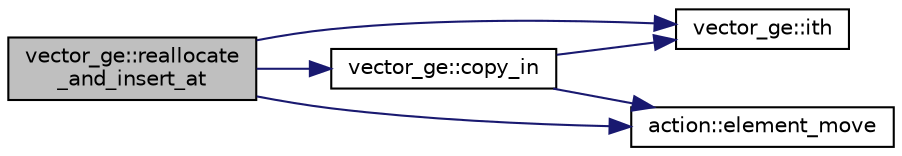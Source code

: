 digraph "vector_ge::reallocate_and_insert_at"
{
  edge [fontname="Helvetica",fontsize="10",labelfontname="Helvetica",labelfontsize="10"];
  node [fontname="Helvetica",fontsize="10",shape=record];
  rankdir="LR";
  Node3714 [label="vector_ge::reallocate\l_and_insert_at",height=0.2,width=0.4,color="black", fillcolor="grey75", style="filled", fontcolor="black"];
  Node3714 -> Node3715 [color="midnightblue",fontsize="10",style="solid",fontname="Helvetica"];
  Node3715 [label="vector_ge::ith",height=0.2,width=0.4,color="black", fillcolor="white", style="filled",URL="$d4/d6e/classvector__ge.html#a1ff002e8b746a9beb119d57dcd4a15ff"];
  Node3714 -> Node3716 [color="midnightblue",fontsize="10",style="solid",fontname="Helvetica"];
  Node3716 [label="action::element_move",height=0.2,width=0.4,color="black", fillcolor="white", style="filled",URL="$d2/d86/classaction.html#a550947491bbb534d3d7951f50198a874"];
  Node3714 -> Node3717 [color="midnightblue",fontsize="10",style="solid",fontname="Helvetica"];
  Node3717 [label="vector_ge::copy_in",height=0.2,width=0.4,color="black", fillcolor="white", style="filled",URL="$d4/d6e/classvector__ge.html#ad02ebf2d4e8bbf095685aea921999145"];
  Node3717 -> Node3715 [color="midnightblue",fontsize="10",style="solid",fontname="Helvetica"];
  Node3717 -> Node3716 [color="midnightblue",fontsize="10",style="solid",fontname="Helvetica"];
}
